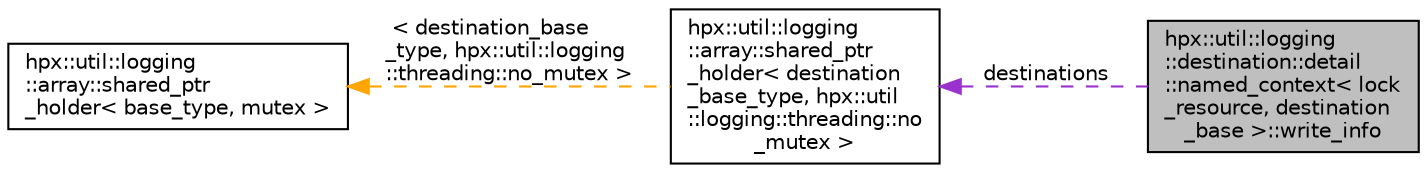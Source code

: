digraph "hpx::util::logging::destination::detail::named_context&lt; lock_resource, destination_base &gt;::write_info"
{
  edge [fontname="Helvetica",fontsize="10",labelfontname="Helvetica",labelfontsize="10"];
  node [fontname="Helvetica",fontsize="10",shape=record];
  rankdir="LR";
  Node1 [label="hpx::util::logging\l::destination::detail\l::named_context\< lock\l_resource, destination\l_base \>::write_info",height=0.2,width=0.4,color="black", fillcolor="grey75", style="filled", fontcolor="black"];
  Node2 -> Node1 [dir="back",color="darkorchid3",fontsize="10",style="dashed",label=" destinations" ,fontname="Helvetica"];
  Node2 [label="hpx::util::logging\l::array::shared_ptr\l_holder\< destination\l_base_type, hpx::util\l::logging::threading::no\l_mutex \>",height=0.2,width=0.4,color="black", fillcolor="white", style="filled",URL="$d3/d8f/classhpx_1_1util_1_1logging_1_1array_1_1shared__ptr__holder.html"];
  Node3 -> Node2 [dir="back",color="orange",fontsize="10",style="dashed",label=" \< destination_base\l_type, hpx::util::logging\l::threading::no_mutex \>" ,fontname="Helvetica"];
  Node3 [label="hpx::util::logging\l::array::shared_ptr\l_holder\< base_type, mutex \>",height=0.2,width=0.4,color="black", fillcolor="white", style="filled",URL="$d3/d8f/classhpx_1_1util_1_1logging_1_1array_1_1shared__ptr__holder.html"];
}
